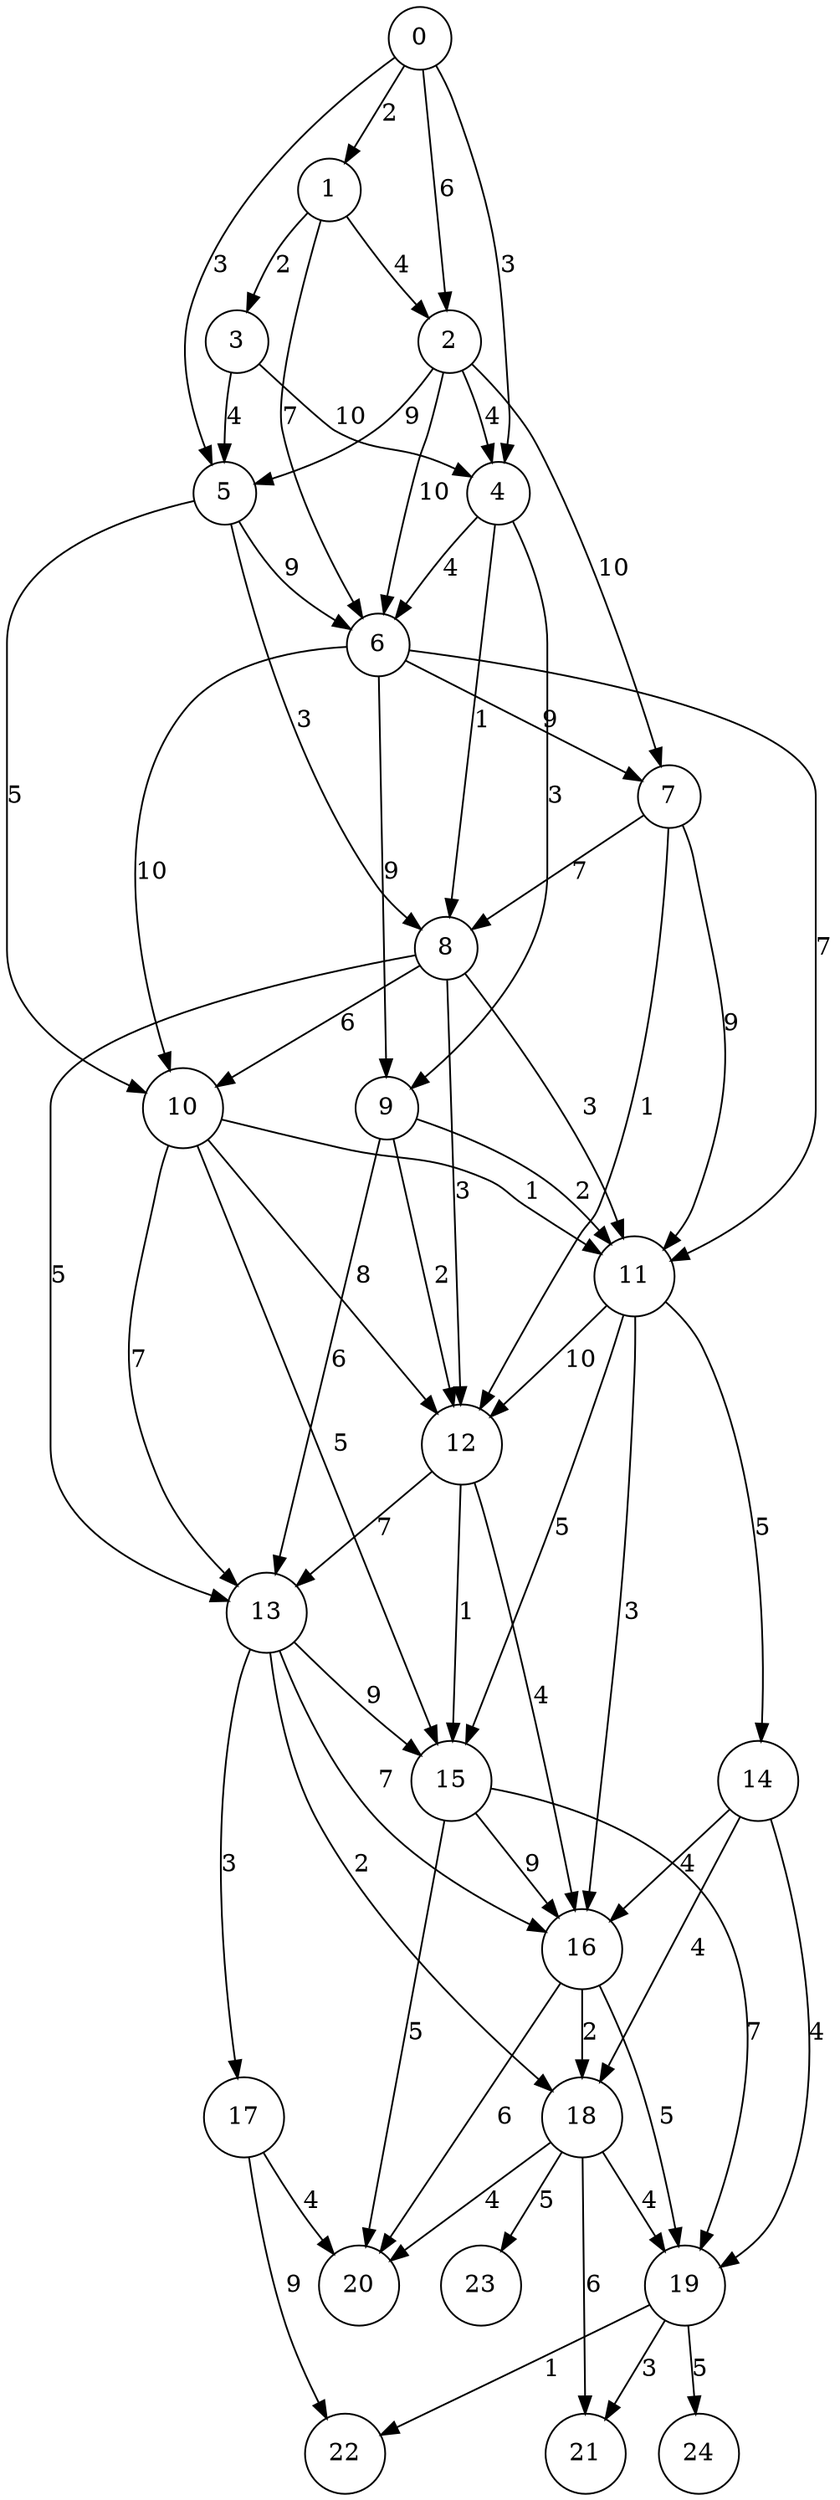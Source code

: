 digraph G {
node[shape=circle];
"8" -> "11" [label=3];
"16" -> "19" [label=5];
"7" -> "12" [label=1];
"18" -> "23" [label=5];
"13" -> "15" [label=9];
"7" -> "11" [label=9];
"10" -> "15" [label=5];
"2" -> "5" [label=9];
"15" -> "16" [label=9];
"10" -> "13" [label=7];
"15" -> "19" [label=7];
"6" -> "7" [label=9];
"12" -> "13" [label=7];
"5" -> "10" [label=5];
"0" -> "5" [label=3];
"3" -> "4" [label=10];
"19" -> "24" [label=5];
"11" -> "14" [label=5];
"19" -> "22" [label=1];
"18" -> "19" [label=4];
"7" -> "8" [label=7];
"8" -> "10" [label=6];
"14" -> "19" [label=4];
"9" -> "12" [label=2];
"4" -> "9" [label=3];
"15" -> "20" [label=5];
"4" -> "6" [label=4];
"11" -> "12" [label=10];
"1" -> "3" [label=2];
"4" -> "8" [label=1];
"10" -> "11" [label=1];
"5" -> "6" [label=9];
"5" -> "8" [label=3];
"16" -> "18" [label=2];
"8" -> "13" [label=5];
"9" -> "11" [label=2];
"6" -> "11" [label=7];
"10" -> "12" [label=8];
"2" -> "7" [label=10];
"13" -> "17" [label=3];
"2" -> "4" [label=4];
"12" -> "15" [label=1];
"0" -> "2" [label=6];
"6" -> "9" [label=9];
"11" -> "15" [label=5];
"19" -> "21" [label=3];
"0" -> "4" [label=3];
"14" -> "18" [label=4];
"9" -> "13" [label=6];
"13" -> "16" [label=7];
"13" -> "18" [label=2];
"6" -> "10" [label=10];
"14" -> "16" [label=4];
"1" -> "6" [label=7];
"16" -> "20" [label=6];
"18" -> "21" [label=6];
"2" -> "6" [label=10];
"8" -> "12" [label=3];
"12" -> "16" [label=4];
"1" -> "2" [label=4];
"18" -> "20" [label=4];
"3" -> "5" [label=4];
"17" -> "22" [label=9];
"11" -> "16" [label=3];
"0" -> "1" [label=2];
"17" -> "20" [label=4];
}
